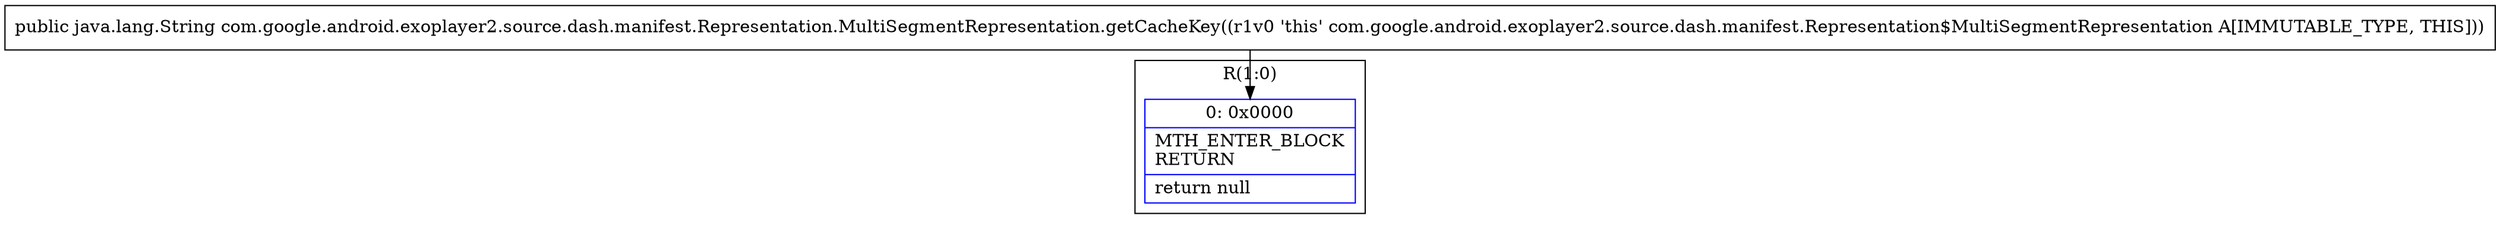 digraph "CFG forcom.google.android.exoplayer2.source.dash.manifest.Representation.MultiSegmentRepresentation.getCacheKey()Ljava\/lang\/String;" {
subgraph cluster_Region_1886338163 {
label = "R(1:0)";
node [shape=record,color=blue];
Node_0 [shape=record,label="{0\:\ 0x0000|MTH_ENTER_BLOCK\lRETURN\l|return null\l}"];
}
MethodNode[shape=record,label="{public java.lang.String com.google.android.exoplayer2.source.dash.manifest.Representation.MultiSegmentRepresentation.getCacheKey((r1v0 'this' com.google.android.exoplayer2.source.dash.manifest.Representation$MultiSegmentRepresentation A[IMMUTABLE_TYPE, THIS])) }"];
MethodNode -> Node_0;
}


